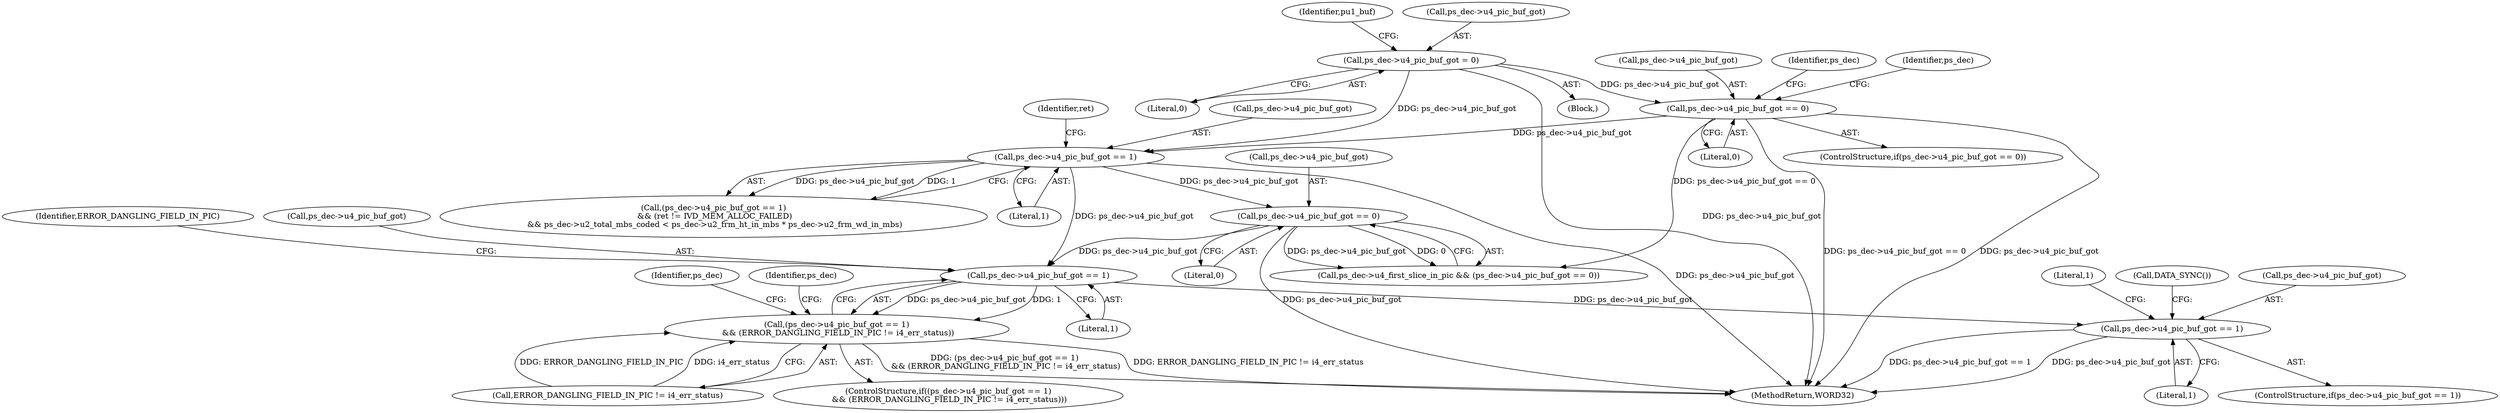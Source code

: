 digraph "0_Android_e86d3cfd2bc28dac421092106751e5638d54a848@pointer" {
"1001874" [label="(Call,ps_dec->u4_pic_buf_got == 1)"];
"1001557" [label="(Call,ps_dec->u4_pic_buf_got == 0)"];
"1001502" [label="(Call,ps_dec->u4_pic_buf_got == 1)"];
"1000992" [label="(Call,ps_dec->u4_pic_buf_got = 0)"];
"1001271" [label="(Call,ps_dec->u4_pic_buf_got == 0)"];
"1001873" [label="(Call,(ps_dec->u4_pic_buf_got == 1)\n && (ERROR_DANGLING_FIELD_IN_PIC != i4_err_status))"];
"1002217" [label="(Call,ps_dec->u4_pic_buf_got == 1)"];
"1001874" [label="(Call,ps_dec->u4_pic_buf_got == 1)"];
"1002221" [label="(Literal,1)"];
"1000157" [label="(Block,)"];
"1001506" [label="(Literal,1)"];
"1001509" [label="(Identifier,ret)"];
"1001557" [label="(Call,ps_dec->u4_pic_buf_got == 0)"];
"1001278" [label="(Identifier,ps_dec)"];
"1001879" [label="(Call,ERROR_DANGLING_FIELD_IN_PIC != i4_err_status)"];
"1001875" [label="(Call,ps_dec->u4_pic_buf_got)"];
"1001561" [label="(Literal,0)"];
"1001001" [label="(Identifier,pu1_buf)"];
"1001272" [label="(Call,ps_dec->u4_pic_buf_got)"];
"1002225" [label="(Literal,1)"];
"1001873" [label="(Call,(ps_dec->u4_pic_buf_got == 1)\n && (ERROR_DANGLING_FIELD_IN_PIC != i4_err_status))"];
"1001275" [label="(Literal,0)"];
"1002262" [label="(Call,DATA_SYNC())"];
"1001503" [label="(Call,ps_dec->u4_pic_buf_got)"];
"1001298" [label="(Identifier,ps_dec)"];
"1002216" [label="(ControlStructure,if(ps_dec->u4_pic_buf_got == 1))"];
"1001880" [label="(Identifier,ERROR_DANGLING_FIELD_IN_PIC)"];
"1001271" [label="(Call,ps_dec->u4_pic_buf_got == 0)"];
"1000992" [label="(Call,ps_dec->u4_pic_buf_got = 0)"];
"1002217" [label="(Call,ps_dec->u4_pic_buf_got == 1)"];
"1001270" [label="(ControlStructure,if(ps_dec->u4_pic_buf_got == 0))"];
"1001878" [label="(Literal,1)"];
"1001558" [label="(Call,ps_dec->u4_pic_buf_got)"];
"1001501" [label="(Call,(ps_dec->u4_pic_buf_got == 1)\n && (ret != IVD_MEM_ALLOC_FAILED)\n && ps_dec->u2_total_mbs_coded < ps_dec->u2_frm_ht_in_mbs * ps_dec->u2_frm_wd_in_mbs)"];
"1001553" [label="(Call,ps_dec->u4_first_slice_in_pic && (ps_dec->u4_pic_buf_got == 0))"];
"1001886" [label="(Identifier,ps_dec)"];
"1000993" [label="(Call,ps_dec->u4_pic_buf_got)"];
"1002270" [label="(MethodReturn,WORD32)"];
"1001502" [label="(Call,ps_dec->u4_pic_buf_got == 1)"];
"1000996" [label="(Literal,0)"];
"1001872" [label="(ControlStructure,if((ps_dec->u4_pic_buf_got == 1)\n && (ERROR_DANGLING_FIELD_IN_PIC != i4_err_status)))"];
"1002044" [label="(Identifier,ps_dec)"];
"1002218" [label="(Call,ps_dec->u4_pic_buf_got)"];
"1001874" -> "1001873"  [label="AST: "];
"1001874" -> "1001878"  [label="CFG: "];
"1001875" -> "1001874"  [label="AST: "];
"1001878" -> "1001874"  [label="AST: "];
"1001880" -> "1001874"  [label="CFG: "];
"1001873" -> "1001874"  [label="CFG: "];
"1001874" -> "1001873"  [label="DDG: ps_dec->u4_pic_buf_got"];
"1001874" -> "1001873"  [label="DDG: 1"];
"1001557" -> "1001874"  [label="DDG: ps_dec->u4_pic_buf_got"];
"1001502" -> "1001874"  [label="DDG: ps_dec->u4_pic_buf_got"];
"1001874" -> "1002217"  [label="DDG: ps_dec->u4_pic_buf_got"];
"1001557" -> "1001553"  [label="AST: "];
"1001557" -> "1001561"  [label="CFG: "];
"1001558" -> "1001557"  [label="AST: "];
"1001561" -> "1001557"  [label="AST: "];
"1001553" -> "1001557"  [label="CFG: "];
"1001557" -> "1002270"  [label="DDG: ps_dec->u4_pic_buf_got"];
"1001557" -> "1001553"  [label="DDG: ps_dec->u4_pic_buf_got"];
"1001557" -> "1001553"  [label="DDG: 0"];
"1001502" -> "1001557"  [label="DDG: ps_dec->u4_pic_buf_got"];
"1001502" -> "1001501"  [label="AST: "];
"1001502" -> "1001506"  [label="CFG: "];
"1001503" -> "1001502"  [label="AST: "];
"1001506" -> "1001502"  [label="AST: "];
"1001509" -> "1001502"  [label="CFG: "];
"1001501" -> "1001502"  [label="CFG: "];
"1001502" -> "1002270"  [label="DDG: ps_dec->u4_pic_buf_got"];
"1001502" -> "1001501"  [label="DDG: ps_dec->u4_pic_buf_got"];
"1001502" -> "1001501"  [label="DDG: 1"];
"1000992" -> "1001502"  [label="DDG: ps_dec->u4_pic_buf_got"];
"1001271" -> "1001502"  [label="DDG: ps_dec->u4_pic_buf_got"];
"1000992" -> "1000157"  [label="AST: "];
"1000992" -> "1000996"  [label="CFG: "];
"1000993" -> "1000992"  [label="AST: "];
"1000996" -> "1000992"  [label="AST: "];
"1001001" -> "1000992"  [label="CFG: "];
"1000992" -> "1002270"  [label="DDG: ps_dec->u4_pic_buf_got"];
"1000992" -> "1001271"  [label="DDG: ps_dec->u4_pic_buf_got"];
"1001271" -> "1001270"  [label="AST: "];
"1001271" -> "1001275"  [label="CFG: "];
"1001272" -> "1001271"  [label="AST: "];
"1001275" -> "1001271"  [label="AST: "];
"1001278" -> "1001271"  [label="CFG: "];
"1001298" -> "1001271"  [label="CFG: "];
"1001271" -> "1002270"  [label="DDG: ps_dec->u4_pic_buf_got"];
"1001271" -> "1002270"  [label="DDG: ps_dec->u4_pic_buf_got == 0"];
"1001271" -> "1001553"  [label="DDG: ps_dec->u4_pic_buf_got == 0"];
"1001873" -> "1001872"  [label="AST: "];
"1001873" -> "1001879"  [label="CFG: "];
"1001879" -> "1001873"  [label="AST: "];
"1001886" -> "1001873"  [label="CFG: "];
"1002044" -> "1001873"  [label="CFG: "];
"1001873" -> "1002270"  [label="DDG: (ps_dec->u4_pic_buf_got == 1)\n && (ERROR_DANGLING_FIELD_IN_PIC != i4_err_status)"];
"1001873" -> "1002270"  [label="DDG: ERROR_DANGLING_FIELD_IN_PIC != i4_err_status"];
"1001879" -> "1001873"  [label="DDG: ERROR_DANGLING_FIELD_IN_PIC"];
"1001879" -> "1001873"  [label="DDG: i4_err_status"];
"1002217" -> "1002216"  [label="AST: "];
"1002217" -> "1002221"  [label="CFG: "];
"1002218" -> "1002217"  [label="AST: "];
"1002221" -> "1002217"  [label="AST: "];
"1002225" -> "1002217"  [label="CFG: "];
"1002262" -> "1002217"  [label="CFG: "];
"1002217" -> "1002270"  [label="DDG: ps_dec->u4_pic_buf_got == 1"];
"1002217" -> "1002270"  [label="DDG: ps_dec->u4_pic_buf_got"];
}
